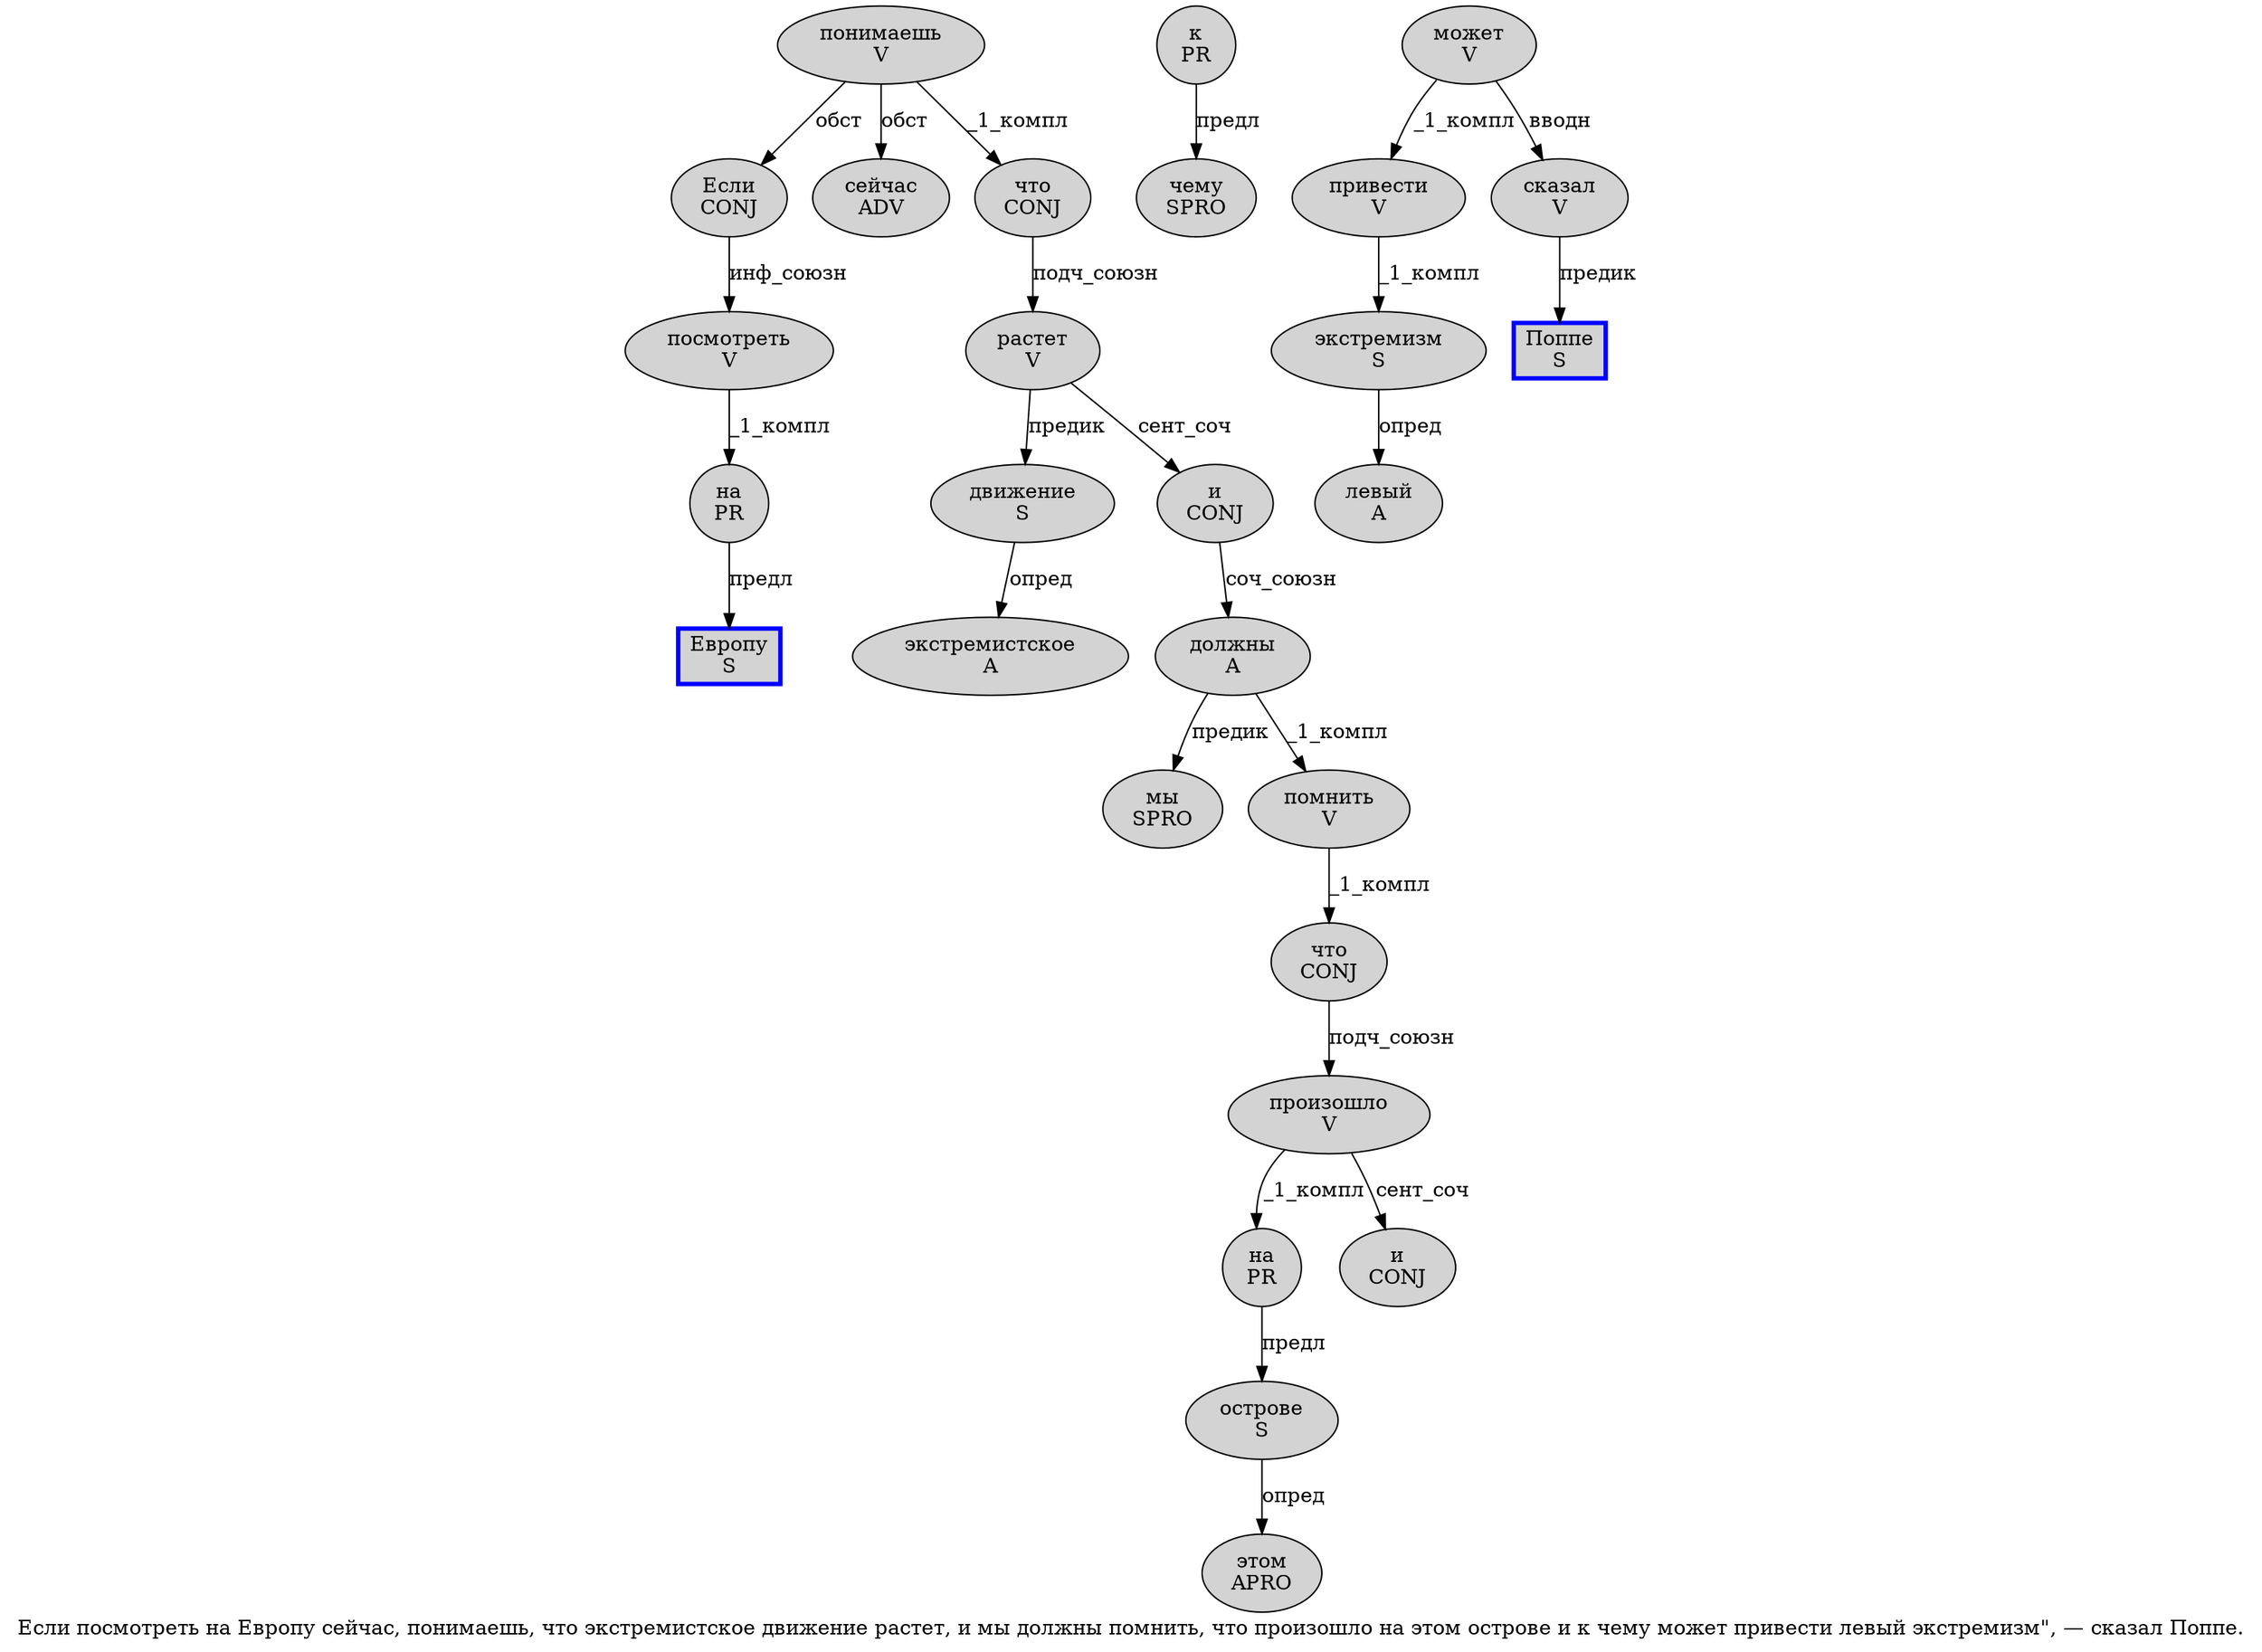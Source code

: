 digraph SENTENCE_1728 {
	graph [label="Если посмотреть на Европу сейчас, понимаешь, что экстремистское движение растет, и мы должны помнить, что произошло на этом острове и к чему может привести левый экстремизм\", — сказал Поппе."]
	node [style=filled]
		0 [label="Если
CONJ" color="" fillcolor=lightgray penwidth=1 shape=ellipse]
		1 [label="посмотреть
V" color="" fillcolor=lightgray penwidth=1 shape=ellipse]
		2 [label="на
PR" color="" fillcolor=lightgray penwidth=1 shape=ellipse]
		3 [label="Европу
S" color=blue fillcolor=lightgray penwidth=3 shape=box]
		4 [label="сейчас
ADV" color="" fillcolor=lightgray penwidth=1 shape=ellipse]
		6 [label="понимаешь
V" color="" fillcolor=lightgray penwidth=1 shape=ellipse]
		8 [label="что
CONJ" color="" fillcolor=lightgray penwidth=1 shape=ellipse]
		9 [label="экстремистское
A" color="" fillcolor=lightgray penwidth=1 shape=ellipse]
		10 [label="движение
S" color="" fillcolor=lightgray penwidth=1 shape=ellipse]
		11 [label="растет
V" color="" fillcolor=lightgray penwidth=1 shape=ellipse]
		13 [label="и
CONJ" color="" fillcolor=lightgray penwidth=1 shape=ellipse]
		14 [label="мы
SPRO" color="" fillcolor=lightgray penwidth=1 shape=ellipse]
		15 [label="должны
A" color="" fillcolor=lightgray penwidth=1 shape=ellipse]
		16 [label="помнить
V" color="" fillcolor=lightgray penwidth=1 shape=ellipse]
		18 [label="что
CONJ" color="" fillcolor=lightgray penwidth=1 shape=ellipse]
		19 [label="произошло
V" color="" fillcolor=lightgray penwidth=1 shape=ellipse]
		20 [label="на
PR" color="" fillcolor=lightgray penwidth=1 shape=ellipse]
		21 [label="этом
APRO" color="" fillcolor=lightgray penwidth=1 shape=ellipse]
		22 [label="острове
S" color="" fillcolor=lightgray penwidth=1 shape=ellipse]
		23 [label="и
CONJ" color="" fillcolor=lightgray penwidth=1 shape=ellipse]
		24 [label="к
PR" color="" fillcolor=lightgray penwidth=1 shape=ellipse]
		25 [label="чему
SPRO" color="" fillcolor=lightgray penwidth=1 shape=ellipse]
		26 [label="может
V" color="" fillcolor=lightgray penwidth=1 shape=ellipse]
		27 [label="привести
V" color="" fillcolor=lightgray penwidth=1 shape=ellipse]
		28 [label="левый
A" color="" fillcolor=lightgray penwidth=1 shape=ellipse]
		29 [label="экстремизм
S" color="" fillcolor=lightgray penwidth=1 shape=ellipse]
		33 [label="сказал
V" color="" fillcolor=lightgray penwidth=1 shape=ellipse]
		34 [label="Поппе
S" color=blue fillcolor=lightgray penwidth=3 shape=box]
			13 -> 15 [label="соч_союзн"]
			11 -> 10 [label="предик"]
			11 -> 13 [label="сент_соч"]
			0 -> 1 [label="инф_союзн"]
			18 -> 19 [label="подч_союзн"]
			26 -> 27 [label="_1_компл"]
			26 -> 33 [label="вводн"]
			2 -> 3 [label="предл"]
			33 -> 34 [label="предик"]
			8 -> 11 [label="подч_союзн"]
			15 -> 14 [label="предик"]
			15 -> 16 [label="_1_компл"]
			29 -> 28 [label="опред"]
			22 -> 21 [label="опред"]
			20 -> 22 [label="предл"]
			1 -> 2 [label="_1_компл"]
			19 -> 20 [label="_1_компл"]
			19 -> 23 [label="сент_соч"]
			27 -> 29 [label="_1_компл"]
			10 -> 9 [label="опред"]
			24 -> 25 [label="предл"]
			6 -> 0 [label="обст"]
			6 -> 4 [label="обст"]
			6 -> 8 [label="_1_компл"]
			16 -> 18 [label="_1_компл"]
}